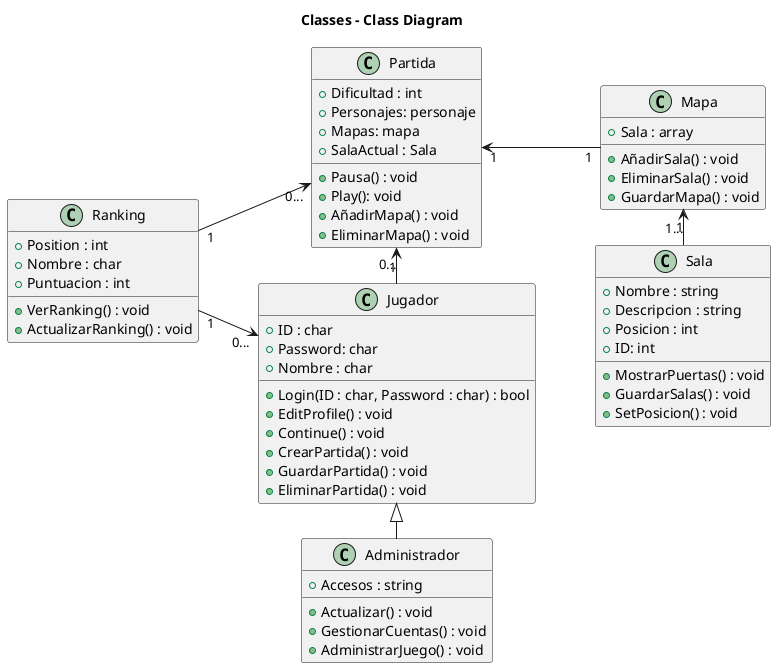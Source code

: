 @startuml

title Classes - Class Diagram

class Partida {
  +Dificultad : int
  +Personajes: personaje
  +Mapas: mapa
  +SalaActual : Sala
  +Pausa() : void
  +Play(): void
  +AñadirMapa() : void
  +EliminarMapa() : void
}

Partida "1" <-- "1" Mapa

class Mapa {
    +Sala : array
    +AñadirSala() : void
    +EliminarSala() : void
    +GuardarMapa() : void
}

left to right direction
Mapa "1" <- "1..." Sala

class Sala {
    +Nombre : string
    +Descripcion : string
    +Posicion : int
    +ID: int
    +MostrarPuertas() : void
    +GuardarSalas() : void
    +SetPosicion() : void
}

Partida "0..." <- "1" Jugador

class Jugador {
    +ID : char
    +Password: char
    +Nombre : char
    +Login(ID : char, Password : char) : bool
    +EditProfile() : void
    +Continue() : void
    +CrearPartida() : void
    +GuardarPartida() : void
    +EliminarPartida() : void
}

Ranking "1"-->"0..." Partida
Ranking "1"->"0..." Jugador

class Ranking {
    +Position : int
    +Nombre : char
    +Puntuacion : int
    +VerRanking() : void
    +ActualizarRanking() : void
}

Jugador <|- Administrador

class Administrador {
    +Accesos : string
    +Actualizar() : void
    +GestionarCuentas() : void
    +AdministrarJuego() : void
}

@enduml